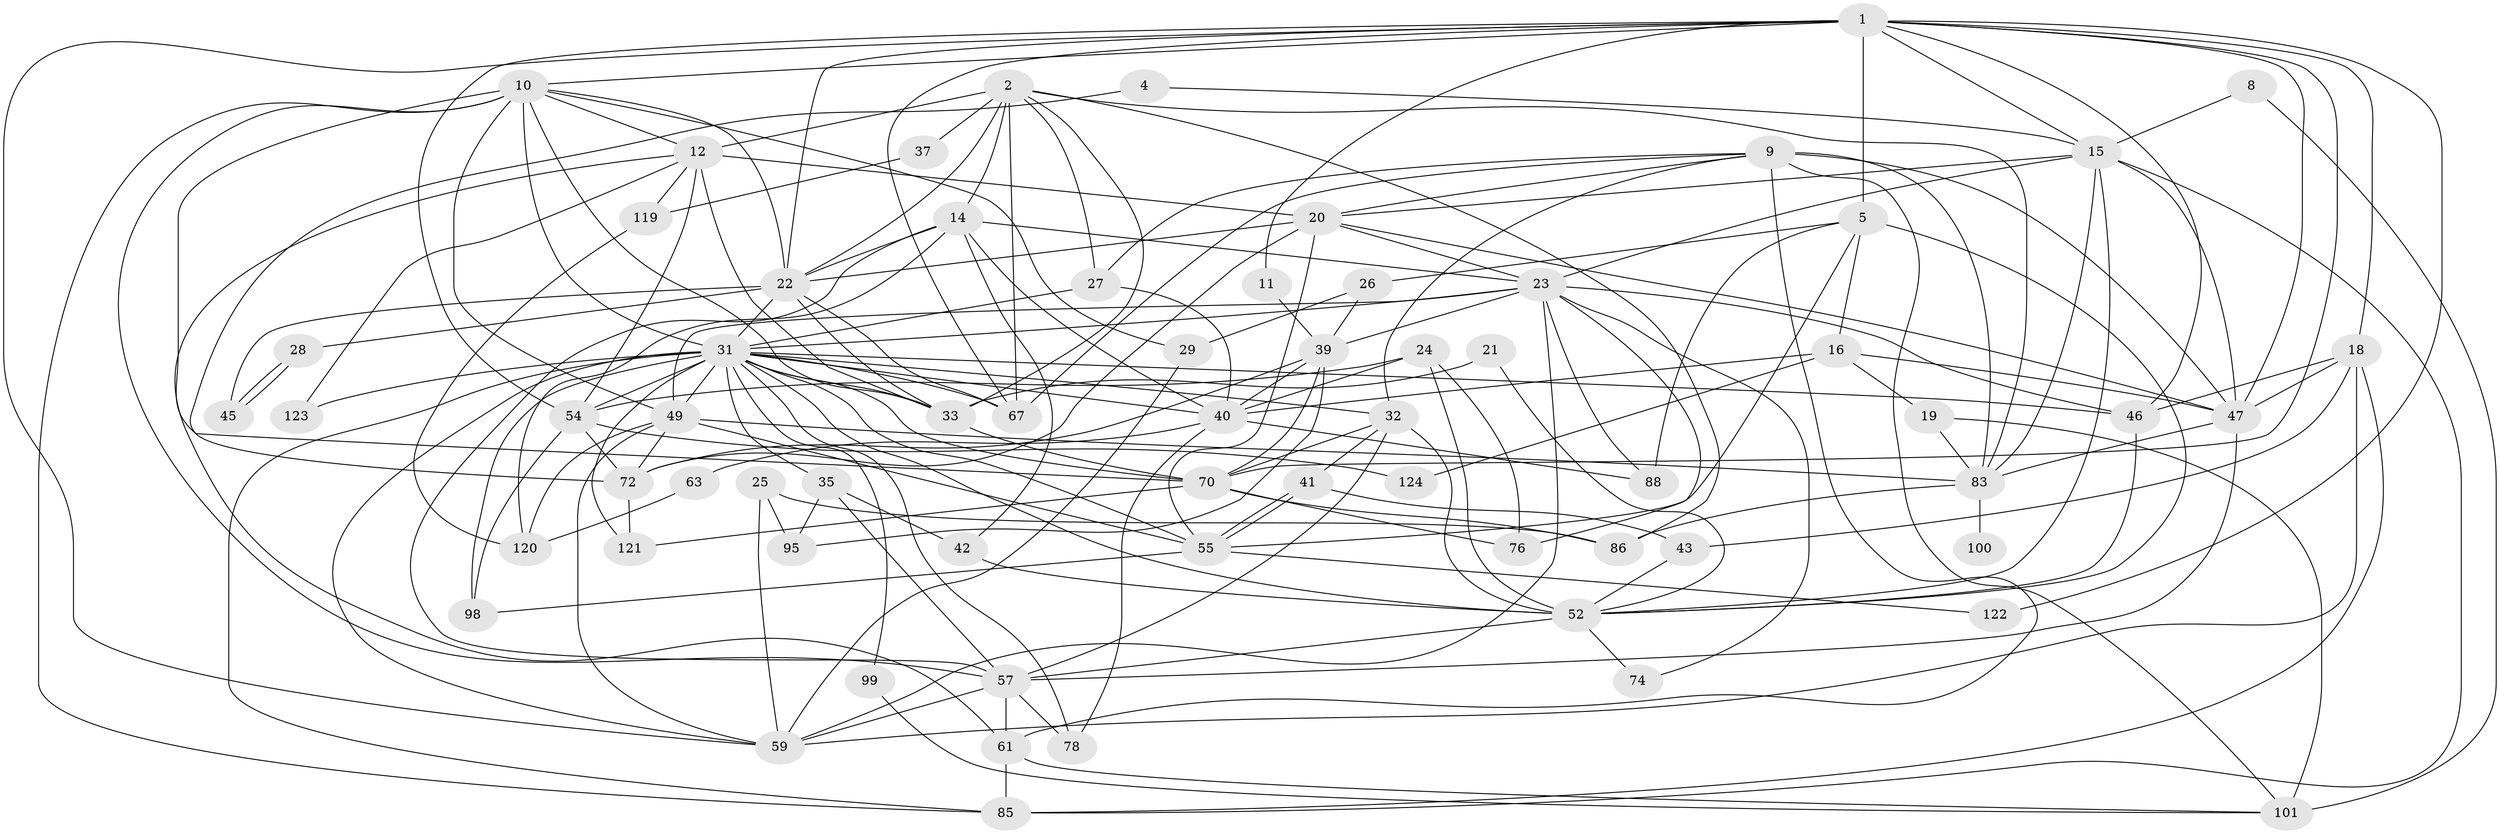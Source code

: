 // original degree distribution, {4: 0.25, 2: 0.12878787878787878, 3: 0.2803030303030303, 5: 0.20454545454545456, 6: 0.09090909090909091, 7: 0.030303030303030304, 8: 0.015151515151515152}
// Generated by graph-tools (version 1.1) at 2025/18/03/04/25 18:18:34]
// undirected, 66 vertices, 180 edges
graph export_dot {
graph [start="1"]
  node [color=gray90,style=filled];
  1 [super="+129+3+44"];
  2 [super="+7+6"];
  4;
  5 [super="+17"];
  8;
  9 [super="+13"];
  10 [super="+64+65+82"];
  11;
  12 [super="+102"];
  14 [super="+108+30"];
  15 [super="+66+62+132"];
  16 [super="+84"];
  18 [super="+77"];
  19;
  20 [super="+80+69"];
  21;
  22 [super="+34+36"];
  23 [super="+81"];
  24 [super="+127"];
  25;
  26;
  27 [super="+107"];
  28;
  29;
  31 [super="+96+51+38"];
  32 [super="+68"];
  33 [super="+93"];
  35;
  37;
  39 [super="+53"];
  40 [super="+94"];
  41;
  42;
  43;
  45;
  46;
  47 [super="+115+90"];
  49 [super="+50"];
  52 [super="+114+109+58+75"];
  54 [super="+60+79"];
  55;
  57 [super="+110"];
  59 [super="+125"];
  61;
  63;
  67 [super="+117"];
  70 [super="+91+104"];
  72 [super="+111"];
  74;
  76;
  78;
  83 [super="+116+97"];
  85 [super="+106"];
  86 [super="+87"];
  88;
  95;
  98;
  99;
  100;
  101;
  119;
  120;
  121;
  122;
  123;
  124;
  1 -- 5 [weight=2];
  1 -- 67;
  1 -- 18;
  1 -- 70;
  1 -- 11;
  1 -- 15;
  1 -- 47;
  1 -- 122;
  1 -- 59;
  1 -- 54;
  1 -- 22;
  1 -- 10;
  1 -- 46;
  2 -- 22 [weight=2];
  2 -- 37 [weight=2];
  2 -- 83;
  2 -- 27;
  2 -- 67;
  2 -- 33;
  2 -- 86;
  2 -- 12;
  2 -- 14;
  4 -- 72;
  4 -- 15;
  5 -- 55;
  5 -- 52;
  5 -- 16;
  5 -- 88;
  5 -- 26;
  8 -- 101;
  8 -- 15;
  9 -- 67;
  9 -- 27;
  9 -- 101;
  9 -- 32;
  9 -- 83;
  9 -- 61;
  9 -- 47;
  9 -- 20;
  10 -- 57;
  10 -- 12;
  10 -- 33;
  10 -- 31 [weight=2];
  10 -- 49;
  10 -- 70;
  10 -- 29;
  10 -- 85;
  10 -- 22;
  11 -- 39;
  12 -- 20 [weight=2];
  12 -- 119;
  12 -- 123;
  12 -- 61;
  12 -- 54;
  12 -- 33;
  14 -- 42;
  14 -- 23;
  14 -- 40;
  14 -- 22;
  14 -- 120;
  14 -- 57;
  15 -- 83;
  15 -- 85;
  15 -- 23;
  15 -- 52;
  15 -- 47;
  15 -- 20;
  16 -- 19;
  16 -- 124;
  16 -- 47 [weight=2];
  16 -- 40;
  18 -- 85;
  18 -- 43;
  18 -- 46;
  18 -- 59;
  18 -- 47;
  19 -- 101;
  19 -- 83;
  20 -- 23;
  20 -- 47 [weight=2];
  20 -- 72;
  20 -- 55;
  20 -- 22 [weight=3];
  21 -- 33;
  21 -- 52;
  22 -- 67;
  22 -- 33;
  22 -- 28;
  22 -- 45;
  22 -- 31;
  23 -- 59;
  23 -- 49 [weight=2];
  23 -- 39;
  23 -- 74;
  23 -- 76;
  23 -- 46;
  23 -- 88 [weight=2];
  23 -- 31;
  24 -- 52;
  24 -- 76;
  24 -- 54;
  24 -- 40;
  25 -- 59;
  25 -- 95;
  25 -- 86;
  26 -- 39;
  26 -- 29;
  27 -- 31;
  27 -- 40;
  28 -- 45;
  28 -- 45;
  29 -- 59;
  31 -- 46;
  31 -- 78;
  31 -- 32;
  31 -- 67 [weight=2];
  31 -- 55;
  31 -- 70;
  31 -- 52 [weight=2];
  31 -- 85;
  31 -- 33;
  31 -- 98;
  31 -- 35;
  31 -- 99;
  31 -- 123;
  31 -- 49;
  31 -- 54;
  31 -- 121;
  31 -- 59;
  31 -- 40;
  32 -- 57;
  32 -- 70;
  32 -- 41 [weight=2];
  32 -- 52;
  33 -- 70;
  35 -- 57;
  35 -- 42;
  35 -- 95;
  37 -- 119;
  39 -- 95;
  39 -- 40;
  39 -- 70;
  39 -- 72;
  40 -- 88;
  40 -- 78;
  40 -- 63;
  41 -- 55;
  41 -- 55;
  41 -- 43;
  42 -- 52;
  43 -- 52;
  46 -- 52;
  47 -- 83;
  47 -- 57 [weight=2];
  49 -- 55;
  49 -- 83;
  49 -- 72;
  49 -- 59;
  49 -- 120;
  52 -- 74;
  52 -- 57;
  54 -- 72;
  54 -- 98;
  54 -- 124;
  55 -- 98;
  55 -- 122;
  57 -- 59;
  57 -- 61;
  57 -- 78;
  61 -- 85;
  61 -- 101;
  63 -- 120;
  70 -- 86;
  70 -- 121;
  70 -- 76;
  72 -- 121;
  83 -- 100 [weight=2];
  83 -- 86;
  99 -- 101;
  119 -- 120;
}
